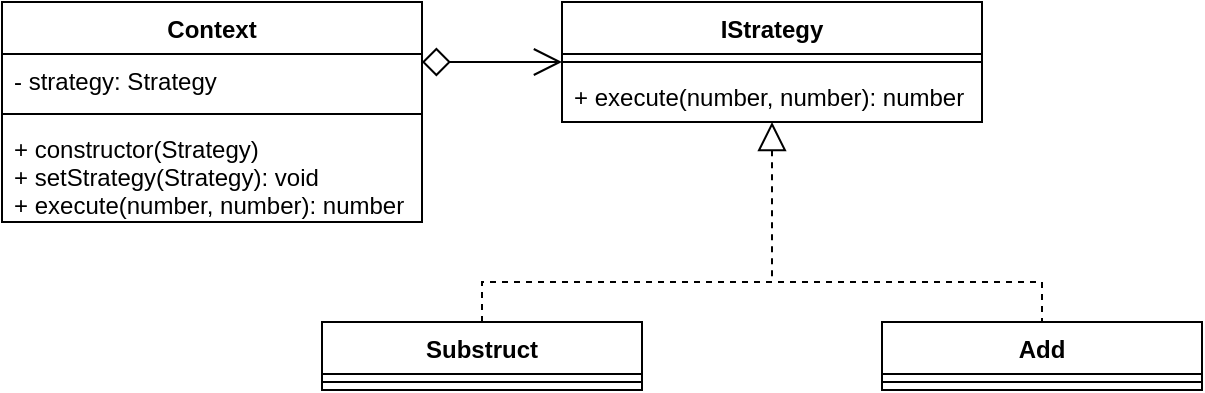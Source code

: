 <mxfile version="14.9.6" type="device"><diagram id="bTQdI-2AOtJC1I0ELx_Y" name="Page-1"><mxGraphModel dx="868" dy="450" grid="1" gridSize="10" guides="1" tooltips="1" connect="1" arrows="1" fold="1" page="1" pageScale="1" pageWidth="827" pageHeight="1169" math="0" shadow="0"><root><mxCell id="0"/><mxCell id="1" parent="0"/><mxCell id="064VPXtGtCQT8MF5IW4y-17" style="edgeStyle=orthogonalEdgeStyle;rounded=0;orthogonalLoop=1;jettySize=auto;html=1;entryX=0;entryY=0.5;entryDx=0;entryDy=0;entryPerimeter=0;startArrow=diamond;startFill=0;endArrow=open;endFill=0;startSize=12;endSize=12;" edge="1" parent="1" source="064VPXtGtCQT8MF5IW4y-1" target="064VPXtGtCQT8MF5IW4y-7"><mxGeometry relative="1" as="geometry"><Array as="points"><mxPoint x="310" y="70"/><mxPoint x="310" y="70"/></Array></mxGeometry></mxCell><mxCell id="064VPXtGtCQT8MF5IW4y-1" value="Context" style="swimlane;fontStyle=1;align=center;verticalAlign=top;childLayout=stackLayout;horizontal=1;startSize=26;horizontalStack=0;resizeParent=1;resizeParentMax=0;resizeLast=0;collapsible=1;marginBottom=0;" vertex="1" parent="1"><mxGeometry x="80" y="40" width="210" height="110" as="geometry"/></mxCell><mxCell id="064VPXtGtCQT8MF5IW4y-2" value="- strategy: Strategy" style="text;strokeColor=none;fillColor=none;align=left;verticalAlign=top;spacingLeft=4;spacingRight=4;overflow=hidden;rotatable=0;points=[[0,0.5],[1,0.5]];portConstraint=eastwest;" vertex="1" parent="064VPXtGtCQT8MF5IW4y-1"><mxGeometry y="26" width="210" height="26" as="geometry"/></mxCell><mxCell id="064VPXtGtCQT8MF5IW4y-3" value="" style="line;strokeWidth=1;fillColor=none;align=left;verticalAlign=middle;spacingTop=-1;spacingLeft=3;spacingRight=3;rotatable=0;labelPosition=right;points=[];portConstraint=eastwest;" vertex="1" parent="064VPXtGtCQT8MF5IW4y-1"><mxGeometry y="52" width="210" height="8" as="geometry"/></mxCell><mxCell id="064VPXtGtCQT8MF5IW4y-4" value="+ constructor(Strategy)&#10;+ setStrategy(Strategy): void&#10;+ execute(number, number): number" style="text;strokeColor=none;fillColor=none;align=left;verticalAlign=top;spacingLeft=4;spacingRight=4;overflow=hidden;rotatable=0;points=[[0,0.5],[1,0.5]];portConstraint=eastwest;" vertex="1" parent="064VPXtGtCQT8MF5IW4y-1"><mxGeometry y="60" width="210" height="50" as="geometry"/></mxCell><mxCell id="064VPXtGtCQT8MF5IW4y-16" style="edgeStyle=orthogonalEdgeStyle;rounded=0;orthogonalLoop=1;jettySize=auto;html=1;endArrow=none;endFill=0;dashed=1;startArrow=block;startFill=0;startSize=12;" edge="1" parent="1" source="064VPXtGtCQT8MF5IW4y-5"><mxGeometry relative="1" as="geometry"><mxPoint x="465" y="180" as="targetPoint"/></mxGeometry></mxCell><mxCell id="064VPXtGtCQT8MF5IW4y-5" value="IStrategy" style="swimlane;fontStyle=1;align=center;verticalAlign=top;childLayout=stackLayout;horizontal=1;startSize=26;horizontalStack=0;resizeParent=1;resizeParentMax=0;resizeLast=0;collapsible=1;marginBottom=0;" vertex="1" parent="1"><mxGeometry x="360" y="40" width="210" height="60" as="geometry"/></mxCell><mxCell id="064VPXtGtCQT8MF5IW4y-7" value="" style="line;strokeWidth=1;fillColor=none;align=left;verticalAlign=middle;spacingTop=-1;spacingLeft=3;spacingRight=3;rotatable=0;labelPosition=right;points=[];portConstraint=eastwest;" vertex="1" parent="064VPXtGtCQT8MF5IW4y-5"><mxGeometry y="26" width="210" height="8" as="geometry"/></mxCell><mxCell id="064VPXtGtCQT8MF5IW4y-8" value="+ execute(number, number): number" style="text;strokeColor=none;fillColor=none;align=left;verticalAlign=top;spacingLeft=4;spacingRight=4;overflow=hidden;rotatable=0;points=[[0,0.5],[1,0.5]];portConstraint=eastwest;" vertex="1" parent="064VPXtGtCQT8MF5IW4y-5"><mxGeometry y="34" width="210" height="26" as="geometry"/></mxCell><mxCell id="064VPXtGtCQT8MF5IW4y-15" style="edgeStyle=orthogonalEdgeStyle;rounded=0;orthogonalLoop=1;jettySize=auto;html=1;entryX=0.5;entryY=0;entryDx=0;entryDy=0;endArrow=none;endFill=0;dashed=1;" edge="1" parent="1" source="064VPXtGtCQT8MF5IW4y-9" target="064VPXtGtCQT8MF5IW4y-13"><mxGeometry relative="1" as="geometry"><Array as="points"><mxPoint x="320" y="180"/><mxPoint x="600" y="180"/></Array></mxGeometry></mxCell><mxCell id="064VPXtGtCQT8MF5IW4y-9" value="Substruct" style="swimlane;fontStyle=1;align=center;verticalAlign=top;childLayout=stackLayout;horizontal=1;startSize=26;horizontalStack=0;resizeParent=1;resizeParentMax=0;resizeLast=0;collapsible=1;marginBottom=0;" vertex="1" parent="1"><mxGeometry x="240" y="200" width="160" height="34" as="geometry"/></mxCell><mxCell id="064VPXtGtCQT8MF5IW4y-11" value="" style="line;strokeWidth=1;fillColor=none;align=left;verticalAlign=middle;spacingTop=-1;spacingLeft=3;spacingRight=3;rotatable=0;labelPosition=right;points=[];portConstraint=eastwest;" vertex="1" parent="064VPXtGtCQT8MF5IW4y-9"><mxGeometry y="26" width="160" height="8" as="geometry"/></mxCell><mxCell id="064VPXtGtCQT8MF5IW4y-13" value="Add" style="swimlane;fontStyle=1;align=center;verticalAlign=top;childLayout=stackLayout;horizontal=1;startSize=26;horizontalStack=0;resizeParent=1;resizeParentMax=0;resizeLast=0;collapsible=1;marginBottom=0;" vertex="1" parent="1"><mxGeometry x="520" y="200" width="160" height="34" as="geometry"/></mxCell><mxCell id="064VPXtGtCQT8MF5IW4y-14" value="" style="line;strokeWidth=1;fillColor=none;align=left;verticalAlign=middle;spacingTop=-1;spacingLeft=3;spacingRight=3;rotatable=0;labelPosition=right;points=[];portConstraint=eastwest;" vertex="1" parent="064VPXtGtCQT8MF5IW4y-13"><mxGeometry y="26" width="160" height="8" as="geometry"/></mxCell></root></mxGraphModel></diagram></mxfile>